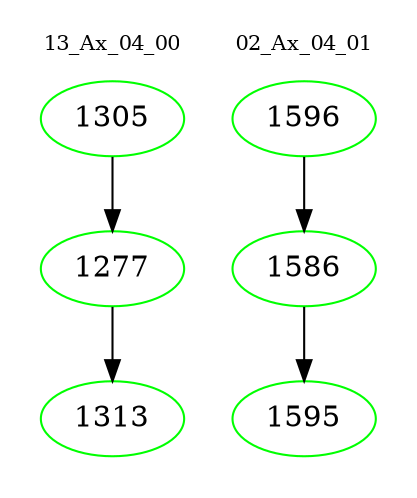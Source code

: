 digraph{
subgraph cluster_0 {
color = white
label = "13_Ax_04_00";
fontsize=10;
T0_1305 [label="1305", color="green"]
T0_1305 -> T0_1277 [color="black"]
T0_1277 [label="1277", color="green"]
T0_1277 -> T0_1313 [color="black"]
T0_1313 [label="1313", color="green"]
}
subgraph cluster_1 {
color = white
label = "02_Ax_04_01";
fontsize=10;
T1_1596 [label="1596", color="green"]
T1_1596 -> T1_1586 [color="black"]
T1_1586 [label="1586", color="green"]
T1_1586 -> T1_1595 [color="black"]
T1_1595 [label="1595", color="green"]
}
}
